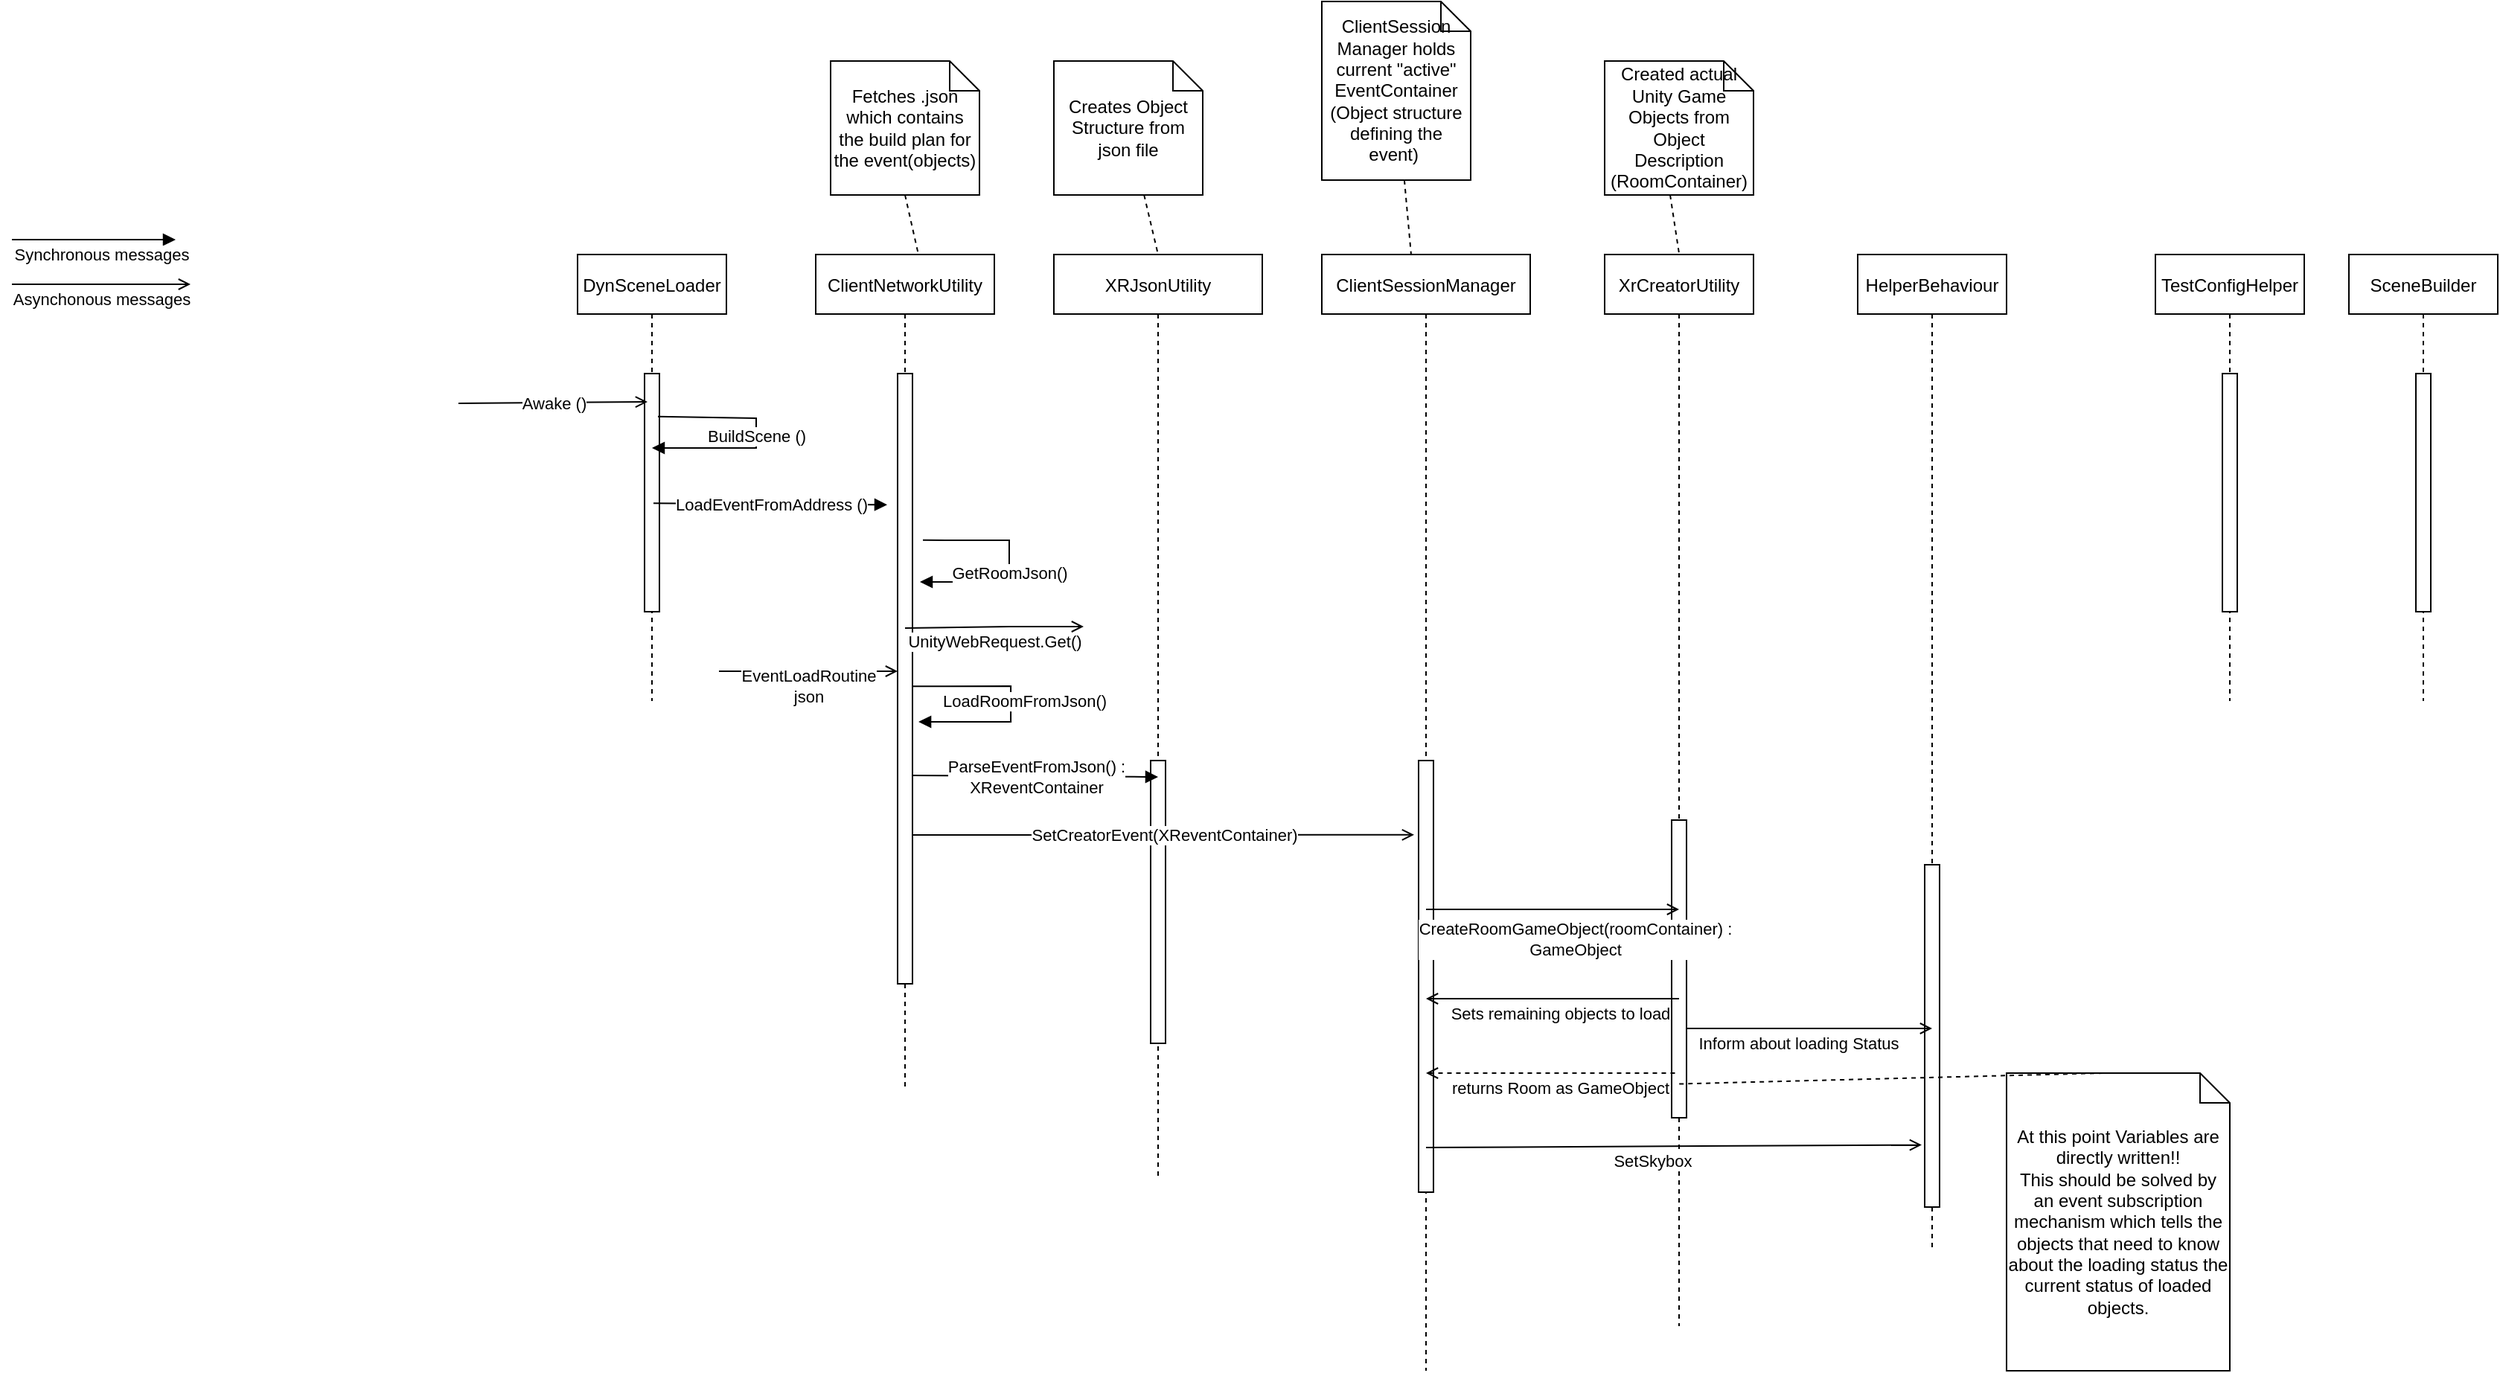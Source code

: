 <mxfile version="20.7.4" type="github">
  <diagram id="kgpKYQtTHZ0yAKxKKP6v" name="Page-1">
    <mxGraphModel dx="1900" dy="1762" grid="1" gridSize="10" guides="1" tooltips="1" connect="1" arrows="1" fold="1" page="1" pageScale="1" pageWidth="850" pageHeight="1100" math="0" shadow="0">
      <root>
        <mxCell id="0" />
        <mxCell id="1" parent="0" />
        <mxCell id="VxCFYS7vYOswzJPETZMv-11" value="XRJsonUtility" style="shape=umlLifeline;perimeter=lifelinePerimeter;container=1;collapsible=0;recursiveResize=0;rounded=0;shadow=0;strokeWidth=1;movable=0;resizable=0;rotatable=0;deletable=0;editable=0;connectable=0;" vertex="1" parent="1">
          <mxGeometry x="120" y="80" width="140" height="620" as="geometry" />
        </mxCell>
        <mxCell id="VxCFYS7vYOswzJPETZMv-12" value="" style="points=[];perimeter=orthogonalPerimeter;rounded=0;shadow=0;strokeWidth=1;" vertex="1" parent="VxCFYS7vYOswzJPETZMv-11">
          <mxGeometry x="65" y="340" width="10" height="190" as="geometry" />
        </mxCell>
        <mxCell id="VxCFYS7vYOswzJPETZMv-14" value="" style="endArrow=block;html=1;rounded=0;exitX=0.51;exitY=0.557;exitDx=0;exitDy=0;exitPerimeter=0;endFill=1;" edge="1" parent="VxCFYS7vYOswzJPETZMv-11">
          <mxGeometry relative="1" as="geometry">
            <mxPoint x="-95" y="350" as="sourcePoint" />
            <mxPoint x="70" y="351" as="targetPoint" />
          </mxGeometry>
        </mxCell>
        <mxCell id="VxCFYS7vYOswzJPETZMv-15" value="ParseEventFromJson() : &lt;br&gt;XReventContainer" style="edgeLabel;resizable=0;html=1;align=center;verticalAlign=middle;" connectable="0" vertex="1" parent="VxCFYS7vYOswzJPETZMv-14">
          <mxGeometry relative="1" as="geometry" />
        </mxCell>
        <mxCell id="3nuBFxr9cyL0pnOWT2aG-5" value="ClientNetworkUtility" style="shape=umlLifeline;perimeter=lifelinePerimeter;container=1;collapsible=0;recursiveResize=0;rounded=0;shadow=0;strokeWidth=1;" parent="1" vertex="1">
          <mxGeometry x="-40" y="80" width="120" height="560" as="geometry" />
        </mxCell>
        <mxCell id="3nuBFxr9cyL0pnOWT2aG-6" value="" style="points=[];perimeter=orthogonalPerimeter;rounded=0;shadow=0;strokeWidth=1;" parent="3nuBFxr9cyL0pnOWT2aG-5" vertex="1">
          <mxGeometry x="55" y="80" width="10" height="410" as="geometry" />
        </mxCell>
        <mxCell id="VxCFYS7vYOswzJPETZMv-4" value="" style="endArrow=block;html=1;rounded=0;endFill=1;exitX=1.7;exitY=0.273;exitDx=0;exitDy=0;exitPerimeter=0;" edge="1" parent="3nuBFxr9cyL0pnOWT2aG-5" source="3nuBFxr9cyL0pnOWT2aG-6">
          <mxGeometry width="50" height="50" relative="1" as="geometry">
            <mxPoint x="80" y="190" as="sourcePoint" />
            <mxPoint x="70" y="220" as="targetPoint" />
            <Array as="points">
              <mxPoint x="130" y="192" />
              <mxPoint x="130" y="220" />
            </Array>
          </mxGeometry>
        </mxCell>
        <mxCell id="VxCFYS7vYOswzJPETZMv-5" value="GetRoomJson()" style="edgeLabel;html=1;align=center;verticalAlign=middle;resizable=0;points=[];" vertex="1" connectable="0" parent="VxCFYS7vYOswzJPETZMv-4">
          <mxGeometry x="0.286" y="1" relative="1" as="geometry">
            <mxPoint x="8" y="-7" as="offset" />
          </mxGeometry>
        </mxCell>
        <mxCell id="VxCFYS7vYOswzJPETZMv-8" value="&lt;div&gt;EventLoadRoutine&lt;/div&gt;&lt;div&gt;json&lt;br&gt;&lt;/div&gt;" style="endArrow=open;html=1;rounded=0;endFill=0;" edge="1" parent="3nuBFxr9cyL0pnOWT2aG-5">
          <mxGeometry x="-0.001" y="-9" relative="1" as="geometry">
            <mxPoint x="-65" y="280" as="sourcePoint" />
            <mxPoint x="55" y="280" as="targetPoint" />
            <Array as="points">
              <mxPoint x="5" y="280" />
            </Array>
            <mxPoint y="1" as="offset" />
          </mxGeometry>
        </mxCell>
        <mxCell id="VxCFYS7vYOswzJPETZMv-9" value="" style="endArrow=block;html=1;rounded=0;endFill=1;exitX=0.533;exitY=0.427;exitDx=0;exitDy=0;exitPerimeter=0;entryX=1.3;entryY=0.425;entryDx=0;entryDy=0;entryPerimeter=0;" edge="1" parent="3nuBFxr9cyL0pnOWT2aG-5">
          <mxGeometry width="50" height="50" relative="1" as="geometry">
            <mxPoint x="65.0" y="290.15" as="sourcePoint" />
            <mxPoint x="69.04" y="314" as="targetPoint" />
            <Array as="points">
              <mxPoint x="131.04" y="290" />
              <mxPoint x="131.04" y="314" />
            </Array>
          </mxGeometry>
        </mxCell>
        <mxCell id="VxCFYS7vYOswzJPETZMv-10" value="LoadRoomFromJson()" style="edgeLabel;html=1;align=center;verticalAlign=middle;resizable=0;points=[];" vertex="1" connectable="0" parent="VxCFYS7vYOswzJPETZMv-9">
          <mxGeometry x="0.286" y="1" relative="1" as="geometry">
            <mxPoint x="17" y="-15" as="offset" />
          </mxGeometry>
        </mxCell>
        <mxCell id="VxCFYS7vYOswzJPETZMv-22" value="" style="endArrow=open;html=1;rounded=0;exitX=0.51;exitY=0.557;exitDx=0;exitDy=0;exitPerimeter=0;endFill=0;entryX=-0.3;entryY=0.172;entryDx=0;entryDy=0;entryPerimeter=0;" edge="1" parent="3nuBFxr9cyL0pnOWT2aG-5" target="3nuBFxr9cyL0pnOWT2aG-2">
          <mxGeometry relative="1" as="geometry">
            <mxPoint x="65" y="390.0" as="sourcePoint" />
            <mxPoint x="234" y="390.9" as="targetPoint" />
          </mxGeometry>
        </mxCell>
        <mxCell id="VxCFYS7vYOswzJPETZMv-23" value="SetCreatorEvent(XReventContainer)" style="edgeLabel;resizable=0;html=1;align=center;verticalAlign=middle;" connectable="0" vertex="1" parent="VxCFYS7vYOswzJPETZMv-22">
          <mxGeometry relative="1" as="geometry" />
        </mxCell>
        <mxCell id="3nuBFxr9cyL0pnOWT2aG-1" value="ClientSessionManager" style="shape=umlLifeline;perimeter=lifelinePerimeter;container=1;collapsible=0;recursiveResize=0;rounded=0;shadow=0;strokeWidth=1;" parent="1" vertex="1">
          <mxGeometry x="300" y="80" width="140" height="750" as="geometry" />
        </mxCell>
        <mxCell id="3nuBFxr9cyL0pnOWT2aG-2" value="" style="points=[];perimeter=orthogonalPerimeter;rounded=0;shadow=0;strokeWidth=1;" parent="3nuBFxr9cyL0pnOWT2aG-1" vertex="1">
          <mxGeometry x="65" y="340" width="10" height="290" as="geometry" />
        </mxCell>
        <mxCell id="lfC_8TBVi6S20VTG8EU3-1" value="DynSceneLoader" style="shape=umlLifeline;perimeter=lifelinePerimeter;container=1;collapsible=0;recursiveResize=0;rounded=0;shadow=0;strokeWidth=1;" parent="1" vertex="1">
          <mxGeometry x="-200" y="80" width="100" height="300" as="geometry" />
        </mxCell>
        <mxCell id="lfC_8TBVi6S20VTG8EU3-2" value="" style="points=[];perimeter=orthogonalPerimeter;rounded=0;shadow=0;strokeWidth=1;" parent="lfC_8TBVi6S20VTG8EU3-1" vertex="1">
          <mxGeometry x="45" y="80" width="10" height="160" as="geometry" />
        </mxCell>
        <mxCell id="lfC_8TBVi6S20VTG8EU3-3" value="XrCreatorUtility" style="shape=umlLifeline;perimeter=lifelinePerimeter;container=1;collapsible=0;recursiveResize=0;rounded=0;shadow=0;strokeWidth=1;" parent="1" vertex="1">
          <mxGeometry x="490" y="80" width="100" height="720" as="geometry" />
        </mxCell>
        <mxCell id="lfC_8TBVi6S20VTG8EU3-4" value="" style="points=[];perimeter=orthogonalPerimeter;rounded=0;shadow=0;strokeWidth=1;" parent="lfC_8TBVi6S20VTG8EU3-3" vertex="1">
          <mxGeometry x="45" y="380" width="10" height="200" as="geometry" />
        </mxCell>
        <mxCell id="VxCFYS7vYOswzJPETZMv-39" value="SetSkybox" style="endArrow=open;html=1;rounded=0;exitX=0.51;exitY=0.557;exitDx=0;exitDy=0;exitPerimeter=0;endFill=0;entryX=0.43;entryY=0.893;entryDx=0;entryDy=0;entryPerimeter=0;" edge="1" parent="lfC_8TBVi6S20VTG8EU3-3" target="VxCFYS7vYOswzJPETZMv-29">
          <mxGeometry x="-0.091" y="-10" relative="1" as="geometry">
            <mxPoint x="-120" y="600" as="sourcePoint" />
            <mxPoint x="45" y="600" as="targetPoint" />
            <mxPoint as="offset" />
          </mxGeometry>
        </mxCell>
        <mxCell id="lfC_8TBVi6S20VTG8EU3-5" value="SceneBuilder" style="shape=umlLifeline;perimeter=lifelinePerimeter;container=1;collapsible=0;recursiveResize=0;rounded=0;shadow=0;strokeWidth=1;" parent="1" vertex="1">
          <mxGeometry x="990" y="80" width="100" height="300" as="geometry" />
        </mxCell>
        <mxCell id="lfC_8TBVi6S20VTG8EU3-6" value="" style="points=[];perimeter=orthogonalPerimeter;rounded=0;shadow=0;strokeWidth=1;" parent="lfC_8TBVi6S20VTG8EU3-5" vertex="1">
          <mxGeometry x="45" y="80" width="10" height="160" as="geometry" />
        </mxCell>
        <mxCell id="lfC_8TBVi6S20VTG8EU3-7" value="" style="endArrow=open;html=1;rounded=0;entryX=0.47;entryY=0.33;entryDx=0;entryDy=0;entryPerimeter=0;endFill=0;" parent="1" target="lfC_8TBVi6S20VTG8EU3-1" edge="1">
          <mxGeometry relative="1" as="geometry">
            <mxPoint x="-280" y="180" as="sourcePoint" />
            <mxPoint x="-180" y="180" as="targetPoint" />
          </mxGeometry>
        </mxCell>
        <mxCell id="lfC_8TBVi6S20VTG8EU3-8" value="Awake ()" style="edgeLabel;resizable=0;html=1;align=center;verticalAlign=middle;" parent="lfC_8TBVi6S20VTG8EU3-7" connectable="0" vertex="1">
          <mxGeometry relative="1" as="geometry" />
        </mxCell>
        <mxCell id="lfC_8TBVi6S20VTG8EU3-9" value="" style="endArrow=block;html=1;rounded=0;exitX=0.54;exitY=0.363;exitDx=0;exitDy=0;exitPerimeter=0;endFill=1;" parent="1" source="lfC_8TBVi6S20VTG8EU3-1" target="lfC_8TBVi6S20VTG8EU3-1" edge="1">
          <mxGeometry relative="1" as="geometry">
            <mxPoint x="-327" y="281" as="sourcePoint" />
            <mxPoint x="-140" y="230" as="targetPoint" />
            <Array as="points">
              <mxPoint x="-80" y="190" />
              <mxPoint x="-80" y="210" />
            </Array>
          </mxGeometry>
        </mxCell>
        <mxCell id="lfC_8TBVi6S20VTG8EU3-10" value="BuildScene ()" style="edgeLabel;resizable=0;html=1;align=center;verticalAlign=middle;" parent="lfC_8TBVi6S20VTG8EU3-9" connectable="0" vertex="1">
          <mxGeometry relative="1" as="geometry" />
        </mxCell>
        <mxCell id="lfC_8TBVi6S20VTG8EU3-11" value="" style="endArrow=block;html=1;rounded=0;entryX=-0.7;entryY=0.215;entryDx=0;entryDy=0;entryPerimeter=0;exitX=0.51;exitY=0.557;exitDx=0;exitDy=0;exitPerimeter=0;endFill=1;" parent="1" source="lfC_8TBVi6S20VTG8EU3-1" target="3nuBFxr9cyL0pnOWT2aG-6" edge="1">
          <mxGeometry relative="1" as="geometry">
            <mxPoint x="-280" y="260" as="sourcePoint" />
            <mxPoint x="-70" y="400" as="targetPoint" />
          </mxGeometry>
        </mxCell>
        <mxCell id="lfC_8TBVi6S20VTG8EU3-12" value="LoadEventFromAddress ()" style="edgeLabel;resizable=0;html=1;align=center;verticalAlign=middle;" parent="lfC_8TBVi6S20VTG8EU3-11" connectable="0" vertex="1">
          <mxGeometry relative="1" as="geometry" />
        </mxCell>
        <mxCell id="lfC_8TBVi6S20VTG8EU3-13" value="TestConfigHelper" style="shape=umlLifeline;perimeter=lifelinePerimeter;container=1;collapsible=0;recursiveResize=0;rounded=0;shadow=0;strokeWidth=1;" parent="1" vertex="1">
          <mxGeometry x="860" y="80" width="100" height="300" as="geometry" />
        </mxCell>
        <mxCell id="lfC_8TBVi6S20VTG8EU3-14" value="" style="points=[];perimeter=orthogonalPerimeter;rounded=0;shadow=0;strokeWidth=1;" parent="lfC_8TBVi6S20VTG8EU3-13" vertex="1">
          <mxGeometry x="45" y="80" width="10" height="160" as="geometry" />
        </mxCell>
        <mxCell id="VxCFYS7vYOswzJPETZMv-1" value="Synchronous messages" style="endArrow=block;html=1;rounded=0;endFill=1;" edge="1" parent="1">
          <mxGeometry x="0.091" y="-10" width="50" height="50" relative="1" as="geometry">
            <mxPoint x="-580" y="70" as="sourcePoint" />
            <mxPoint x="-470" y="70" as="targetPoint" />
            <mxPoint as="offset" />
          </mxGeometry>
        </mxCell>
        <mxCell id="VxCFYS7vYOswzJPETZMv-2" value="" style="endArrow=open;html=1;rounded=0;endFill=0;" edge="1" parent="1">
          <mxGeometry width="50" height="50" relative="1" as="geometry">
            <mxPoint x="-580" y="100" as="sourcePoint" />
            <mxPoint x="-460" y="100" as="targetPoint" />
          </mxGeometry>
        </mxCell>
        <mxCell id="VxCFYS7vYOswzJPETZMv-3" value="Asynchonous messages" style="edgeLabel;html=1;align=center;verticalAlign=middle;resizable=0;points=[];" vertex="1" connectable="0" parent="VxCFYS7vYOswzJPETZMv-2">
          <mxGeometry x="0.286" y="1" relative="1" as="geometry">
            <mxPoint x="-17" y="11" as="offset" />
          </mxGeometry>
        </mxCell>
        <mxCell id="VxCFYS7vYOswzJPETZMv-6" value="UnityWebRequest.Get()" style="endArrow=open;html=1;rounded=0;endFill=0;" edge="1" parent="1">
          <mxGeometry x="-0.001" y="-9" relative="1" as="geometry">
            <mxPoint x="20" y="331" as="sourcePoint" />
            <mxPoint x="140" y="330" as="targetPoint" />
            <Array as="points">
              <mxPoint x="90" y="330" />
            </Array>
            <mxPoint y="1" as="offset" />
          </mxGeometry>
        </mxCell>
        <mxCell id="VxCFYS7vYOswzJPETZMv-17" style="rounded=0;orthogonalLoop=1;jettySize=auto;html=1;endArrow=none;endFill=0;dashed=1;" edge="1" parent="1" source="VxCFYS7vYOswzJPETZMv-16">
          <mxGeometry relative="1" as="geometry">
            <mxPoint x="360" y="80" as="targetPoint" />
          </mxGeometry>
        </mxCell>
        <mxCell id="VxCFYS7vYOswzJPETZMv-16" value="ClientSession Manager holds current &quot;active&quot; EventContainer (Object structure defining the event)&amp;nbsp; " style="shape=note;size=20;whiteSpace=wrap;html=1;" vertex="1" parent="1">
          <mxGeometry x="300" y="-90" width="100" height="120" as="geometry" />
        </mxCell>
        <mxCell id="VxCFYS7vYOswzJPETZMv-19" style="edgeStyle=none;rounded=0;orthogonalLoop=1;jettySize=auto;html=1;dashed=1;endArrow=none;endFill=0;" edge="1" parent="1" source="VxCFYS7vYOswzJPETZMv-18">
          <mxGeometry relative="1" as="geometry">
            <mxPoint x="190" y="80" as="targetPoint" />
          </mxGeometry>
        </mxCell>
        <mxCell id="VxCFYS7vYOswzJPETZMv-18" value="Creates Object Structure from json file " style="shape=note;size=20;whiteSpace=wrap;html=1;" vertex="1" parent="1">
          <mxGeometry x="120" y="-50" width="100" height="90" as="geometry" />
        </mxCell>
        <mxCell id="VxCFYS7vYOswzJPETZMv-20" value="Fetches .json which contains the build plan for the event(objects)" style="shape=note;size=20;whiteSpace=wrap;html=1;" vertex="1" parent="1">
          <mxGeometry x="-30" y="-50" width="100" height="90" as="geometry" />
        </mxCell>
        <mxCell id="VxCFYS7vYOswzJPETZMv-21" style="edgeStyle=none;rounded=0;orthogonalLoop=1;jettySize=auto;html=1;dashed=1;endArrow=none;endFill=0;exitX=0.5;exitY=1;exitDx=0;exitDy=0;exitPerimeter=0;entryX=0.575;entryY=0;entryDx=0;entryDy=0;entryPerimeter=0;" edge="1" parent="1" source="VxCFYS7vYOswzJPETZMv-20" target="3nuBFxr9cyL0pnOWT2aG-5">
          <mxGeometry relative="1" as="geometry">
            <mxPoint x="200" y="90" as="targetPoint" />
            <mxPoint x="190.588" y="50" as="sourcePoint" />
          </mxGeometry>
        </mxCell>
        <mxCell id="VxCFYS7vYOswzJPETZMv-24" value="&lt;div&gt;CreateRoomGameObject(roomContainer) :&lt;/div&gt;&lt;div&gt;GameObject&lt;br&gt;&lt;/div&gt;" style="endArrow=open;html=1;rounded=0;exitX=0.51;exitY=0.557;exitDx=0;exitDy=0;exitPerimeter=0;endFill=0;" edge="1" parent="1">
          <mxGeometry x="0.176" y="-20" relative="1" as="geometry">
            <mxPoint x="370.02" y="520" as="sourcePoint" />
            <mxPoint x="540" y="520" as="targetPoint" />
            <mxPoint as="offset" />
          </mxGeometry>
        </mxCell>
        <mxCell id="VxCFYS7vYOswzJPETZMv-26" value="Created actual Unity Game Objects from Object Description (RoomContainer)" style="shape=note;size=20;whiteSpace=wrap;html=1;" vertex="1" parent="1">
          <mxGeometry x="490" y="-50" width="100" height="90" as="geometry" />
        </mxCell>
        <mxCell id="VxCFYS7vYOswzJPETZMv-27" style="rounded=0;orthogonalLoop=1;jettySize=auto;html=1;endArrow=none;endFill=0;dashed=1;exitX=0.44;exitY=1;exitDx=0;exitDy=0;exitPerimeter=0;entryX=0.5;entryY=-0.001;entryDx=0;entryDy=0;entryPerimeter=0;" edge="1" parent="1" source="VxCFYS7vYOswzJPETZMv-26" target="lfC_8TBVi6S20VTG8EU3-3">
          <mxGeometry relative="1" as="geometry">
            <mxPoint x="364.737" y="40" as="sourcePoint" />
            <mxPoint x="370" y="90" as="targetPoint" />
          </mxGeometry>
        </mxCell>
        <mxCell id="VxCFYS7vYOswzJPETZMv-28" value="Sets remaining objects to load" style="endArrow=none;html=1;rounded=0;exitX=0.51;exitY=0.557;exitDx=0;exitDy=0;exitPerimeter=0;endFill=0;startArrow=open;startFill=0;" edge="1" parent="1">
          <mxGeometry x="0.059" y="-10" relative="1" as="geometry">
            <mxPoint x="370" y="580" as="sourcePoint" />
            <mxPoint x="539.98" y="580" as="targetPoint" />
            <mxPoint as="offset" />
          </mxGeometry>
        </mxCell>
        <mxCell id="VxCFYS7vYOswzJPETZMv-29" value="HelperBehaviour" style="shape=umlLifeline;perimeter=lifelinePerimeter;container=1;collapsible=0;recursiveResize=0;rounded=0;shadow=0;strokeWidth=1;" vertex="1" parent="1">
          <mxGeometry x="660" y="80" width="100" height="670" as="geometry" />
        </mxCell>
        <mxCell id="VxCFYS7vYOswzJPETZMv-30" value="" style="points=[];perimeter=orthogonalPerimeter;rounded=0;shadow=0;strokeWidth=1;" vertex="1" parent="VxCFYS7vYOswzJPETZMv-29">
          <mxGeometry x="45" y="410" width="10" height="230" as="geometry" />
        </mxCell>
        <mxCell id="VxCFYS7vYOswzJPETZMv-31" value="Inform about loading Status" style="endArrow=open;html=1;rounded=0;exitX=0.51;exitY=0.557;exitDx=0;exitDy=0;exitPerimeter=0;endFill=0;" edge="1" parent="VxCFYS7vYOswzJPETZMv-29">
          <mxGeometry x="-0.091" y="-10" relative="1" as="geometry">
            <mxPoint x="-115" y="520" as="sourcePoint" />
            <mxPoint x="50" y="520" as="targetPoint" />
            <mxPoint as="offset" />
          </mxGeometry>
        </mxCell>
        <mxCell id="VxCFYS7vYOswzJPETZMv-32" value="&lt;div&gt;At this point Variables are directly written!!&lt;/div&gt;&lt;div&gt;This should be solved by an event subscription mechanism which tells the objects that need to know about the loading status the current status of loaded objects.&lt;br&gt;&lt;/div&gt;" style="shape=note;size=20;whiteSpace=wrap;html=1;" vertex="1" parent="1">
          <mxGeometry x="760" y="630" width="150" height="200" as="geometry" />
        </mxCell>
        <mxCell id="VxCFYS7vYOswzJPETZMv-33" value="" style="endArrow=none;dashed=1;html=1;rounded=0;entryX=0.5;entryY=0.774;entryDx=0;entryDy=0;entryPerimeter=0;exitX=0;exitY=0;exitDx=65;exitDy=0;exitPerimeter=0;" edge="1" parent="1" source="VxCFYS7vYOswzJPETZMv-32" target="lfC_8TBVi6S20VTG8EU3-3">
          <mxGeometry width="50" height="50" relative="1" as="geometry">
            <mxPoint x="560" y="730" as="sourcePoint" />
            <mxPoint x="610" y="680" as="targetPoint" />
          </mxGeometry>
        </mxCell>
        <mxCell id="VxCFYS7vYOswzJPETZMv-36" value="returns Room as GameObject" style="endArrow=none;html=1;rounded=0;exitX=0.51;exitY=0.557;exitDx=0;exitDy=0;exitPerimeter=0;endFill=0;startArrow=open;startFill=0;dashed=1;" edge="1" parent="1">
          <mxGeometry x="0.059" y="-10" relative="1" as="geometry">
            <mxPoint x="370" y="630" as="sourcePoint" />
            <mxPoint x="539.98" y="630" as="targetPoint" />
            <mxPoint as="offset" />
          </mxGeometry>
        </mxCell>
      </root>
    </mxGraphModel>
  </diagram>
</mxfile>
